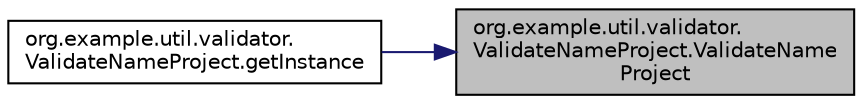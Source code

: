 digraph "org.example.util.validator.ValidateNameProject.ValidateNameProject"
{
 // LATEX_PDF_SIZE
  edge [fontname="Helvetica",fontsize="10",labelfontname="Helvetica",labelfontsize="10"];
  node [fontname="Helvetica",fontsize="10",shape=record];
  rankdir="RL";
  Node1 [label="org.example.util.validator.\lValidateNameProject.ValidateName\lProject",height=0.2,width=0.4,color="black", fillcolor="grey75", style="filled", fontcolor="black",tooltip="Instantiates a new Validate name project."];
  Node1 -> Node2 [dir="back",color="midnightblue",fontsize="10",style="solid",fontname="Helvetica"];
  Node2 [label="org.example.util.validator.\lValidateNameProject.getInstance",height=0.2,width=0.4,color="black", fillcolor="white", style="filled",URL="$d9/d77/a00095_a7c142951e54bdc41b5edfc0198b27085.html#a7c142951e54bdc41b5edfc0198b27085",tooltip=" "];
}
